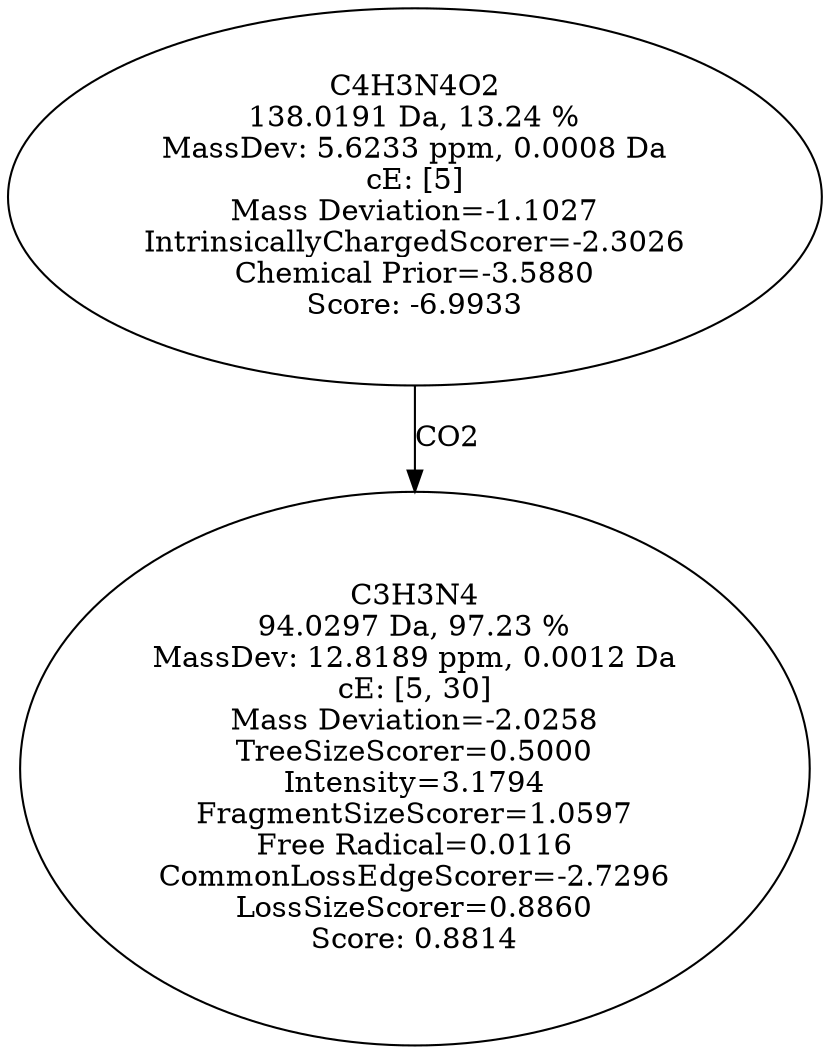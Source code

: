 strict digraph {
v1 [label="C3H3N4\n94.0297 Da, 97.23 %\nMassDev: 12.8189 ppm, 0.0012 Da\ncE: [5, 30]\nMass Deviation=-2.0258\nTreeSizeScorer=0.5000\nIntensity=3.1794\nFragmentSizeScorer=1.0597\nFree Radical=0.0116\nCommonLossEdgeScorer=-2.7296\nLossSizeScorer=0.8860\nScore: 0.8814"];
v2 [label="C4H3N4O2\n138.0191 Da, 13.24 %\nMassDev: 5.6233 ppm, 0.0008 Da\ncE: [5]\nMass Deviation=-1.1027\nIntrinsicallyChargedScorer=-2.3026\nChemical Prior=-3.5880\nScore: -6.9933"];
v2 -> v1 [label="CO2"];
}